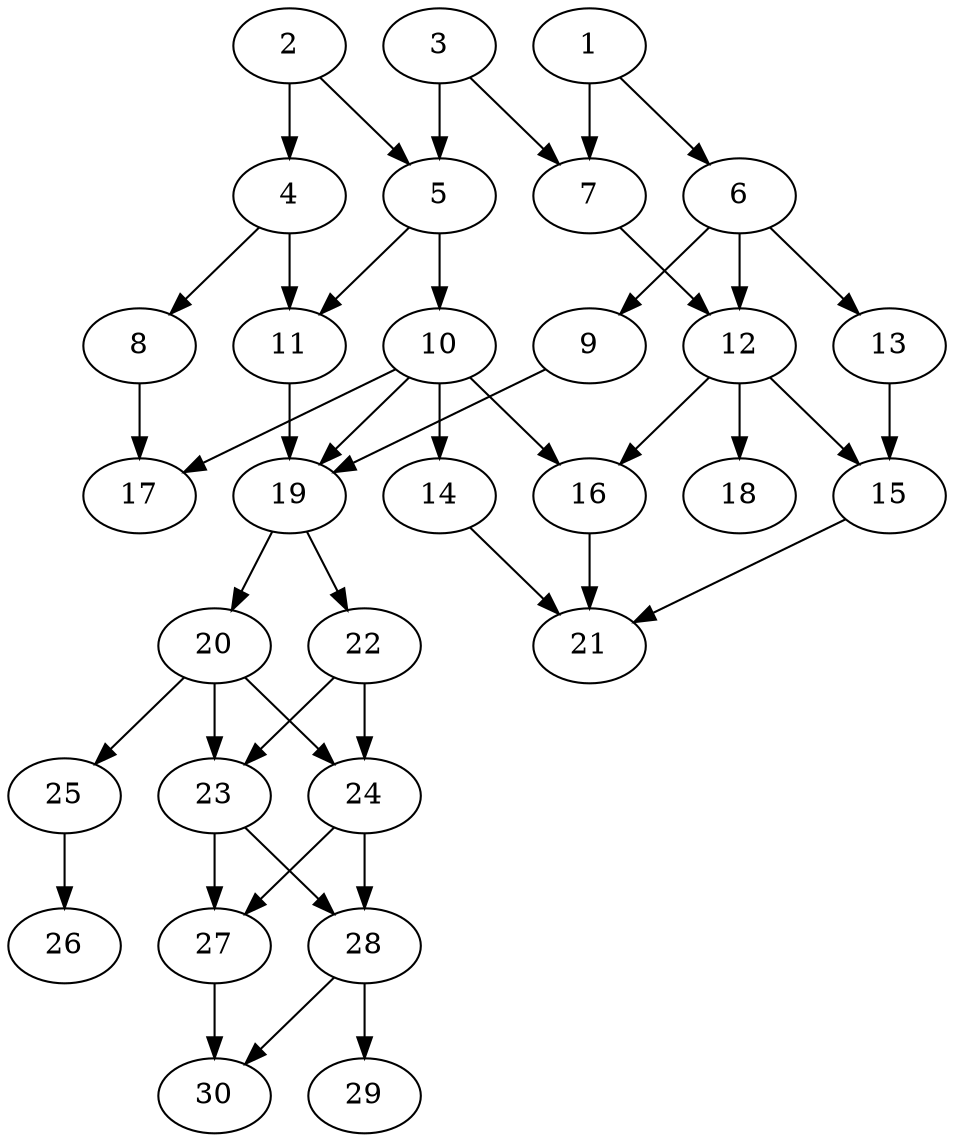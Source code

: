 // DAG automatically generated by daggen at Fri Jul 29 10:40:32 2022
// daggen.exe --dot -n 30 --ccr 0.5 --fat 0.5 --regular 0.5 --density 0.5 -o data\30/random_30_86.gv 
digraph G {
  1 [compute_size="17895186432", trans_size="558623", result_size="13312", ram="9963344",alpha="0.14"]
  1 -> 6 [size ="13312"]
  1 -> 7 [size ="13312"]
  2 [compute_size="5252055040", trans_size="363869", result_size="74752", ram="47209520",alpha="0.15"]
  2 -> 4 [size ="74752"]
  2 -> 5 [size ="74752"]
  3 [compute_size="49042787466", trans_size="463772", result_size="29696", ram="36151616",alpha="0.02"]
  3 -> 5 [size ="29696"]
  3 -> 7 [size ="29696"]
  4 [compute_size="213098543307", trans_size="429949", result_size="9216", ram="8518736",alpha="0.09"]
  4 -> 8 [size ="9216"]
  4 -> 11 [size ="9216"]
  5 [compute_size="16268697600", trans_size="865395", result_size="1024", ram="34745024",alpha="0.18"]
  5 -> 10 [size ="1024"]
  5 -> 11 [size ="1024"]
  6 [compute_size="464056341668", trans_size="449546", result_size="1024", ram="19506944",alpha="0.12"]
  6 -> 9 [size ="1024"]
  6 -> 12 [size ="1024"]
  6 -> 13 [size ="1024"]
  7 [compute_size="38140305408", trans_size="154410", result_size="54272", ram="28922240",alpha="0.00"]
  7 -> 12 [size ="54272"]
  8 [compute_size="42894950400", trans_size="51023", result_size="1024", ram="8010272",alpha="0.06"]
  8 -> 17 [size ="1024"]
  9 [compute_size="549755813888", trans_size="462205", result_size="91136", ram="8542496",alpha="0.17"]
  9 -> 19 [size ="91136"]
  10 [compute_size="368293445632", trans_size="659133", result_size="9216", ram="31017872",alpha="0.11"]
  10 -> 14 [size ="9216"]
  10 -> 16 [size ="9216"]
  10 -> 17 [size ="9216"]
  10 -> 19 [size ="9216"]
  11 [compute_size="38858997760", trans_size="397149", result_size="70656", ram="4205504",alpha="0.06"]
  11 -> 19 [size ="70656"]
  12 [compute_size="28991029248", trans_size="94309", result_size="29696", ram="19918784",alpha="0.16"]
  12 -> 15 [size ="29696"]
  12 -> 16 [size ="29696"]
  12 -> 18 [size ="29696"]
  13 [compute_size="367465737020", trans_size="124200", result_size="13312", ram="39360800",alpha="0.02"]
  13 -> 15 [size ="13312"]
  14 [compute_size="570450509824", trans_size="840939", result_size="91136", ram="37192304",alpha="0.12"]
  14 -> 21 [size ="91136"]
  15 [compute_size="92556754944", trans_size="619939", result_size="74752", ram="13983536",alpha="0.03"]
  15 -> 21 [size ="74752"]
  16 [compute_size="10871635968", trans_size="460767", result_size="91136", ram="21048176",alpha="0.06"]
  16 -> 21 [size ="91136"]
  17 [compute_size="368293445632", trans_size="408785", result_size="0", ram="14541104",alpha="0.02"]
  18 [compute_size="1018281979613", trans_size="192645", result_size="0", ram="44754320",alpha="0.16"]
  19 [compute_size="382812104907", trans_size="943463", result_size="1024", ram="13766528",alpha="0.01"]
  19 -> 20 [size ="1024"]
  19 -> 22 [size ="1024"]
  20 [compute_size="4195362816", trans_size="214735", result_size="29696", ram="15250736",alpha="0.13"]
  20 -> 23 [size ="29696"]
  20 -> 24 [size ="29696"]
  20 -> 25 [size ="29696"]
  21 [compute_size="8589934592", trans_size="890363", result_size="0", ram="25931648",alpha="0.06"]
  22 [compute_size="16965308416", trans_size="850178", result_size="9216", ram="45408512",alpha="0.02"]
  22 -> 23 [size ="9216"]
  22 -> 24 [size ="9216"]
  23 [compute_size="549755813888", trans_size="957529", result_size="91136", ram="44450192",alpha="0.05"]
  23 -> 27 [size ="91136"]
  23 -> 28 [size ="91136"]
  24 [compute_size="782757789696", trans_size="190407", result_size="54272", ram="9301232",alpha="0.07"]
  24 -> 27 [size ="54272"]
  24 -> 28 [size ="54272"]
  25 [compute_size="53284249600", trans_size="573712", result_size="1024", ram="48932912",alpha="0.07"]
  25 -> 26 [size ="1024"]
  26 [compute_size="58843987968", trans_size="84207", result_size="0", ram="33880160",alpha="0.15"]
  27 [compute_size="68719476736", trans_size="723678", result_size="74752", ram="31396448",alpha="0.11"]
  27 -> 30 [size ="74752"]
  28 [compute_size="4659251200", trans_size="491680", result_size="1024", ram="21204992",alpha="0.12"]
  28 -> 29 [size ="1024"]
  28 -> 30 [size ="1024"]
  29 [compute_size="44478021632", trans_size="533176", result_size="0", ram="17308352",alpha="0.03"]
  30 [compute_size="28991029248", trans_size="435991", result_size="0", ram="6497552",alpha="0.06"]
}
